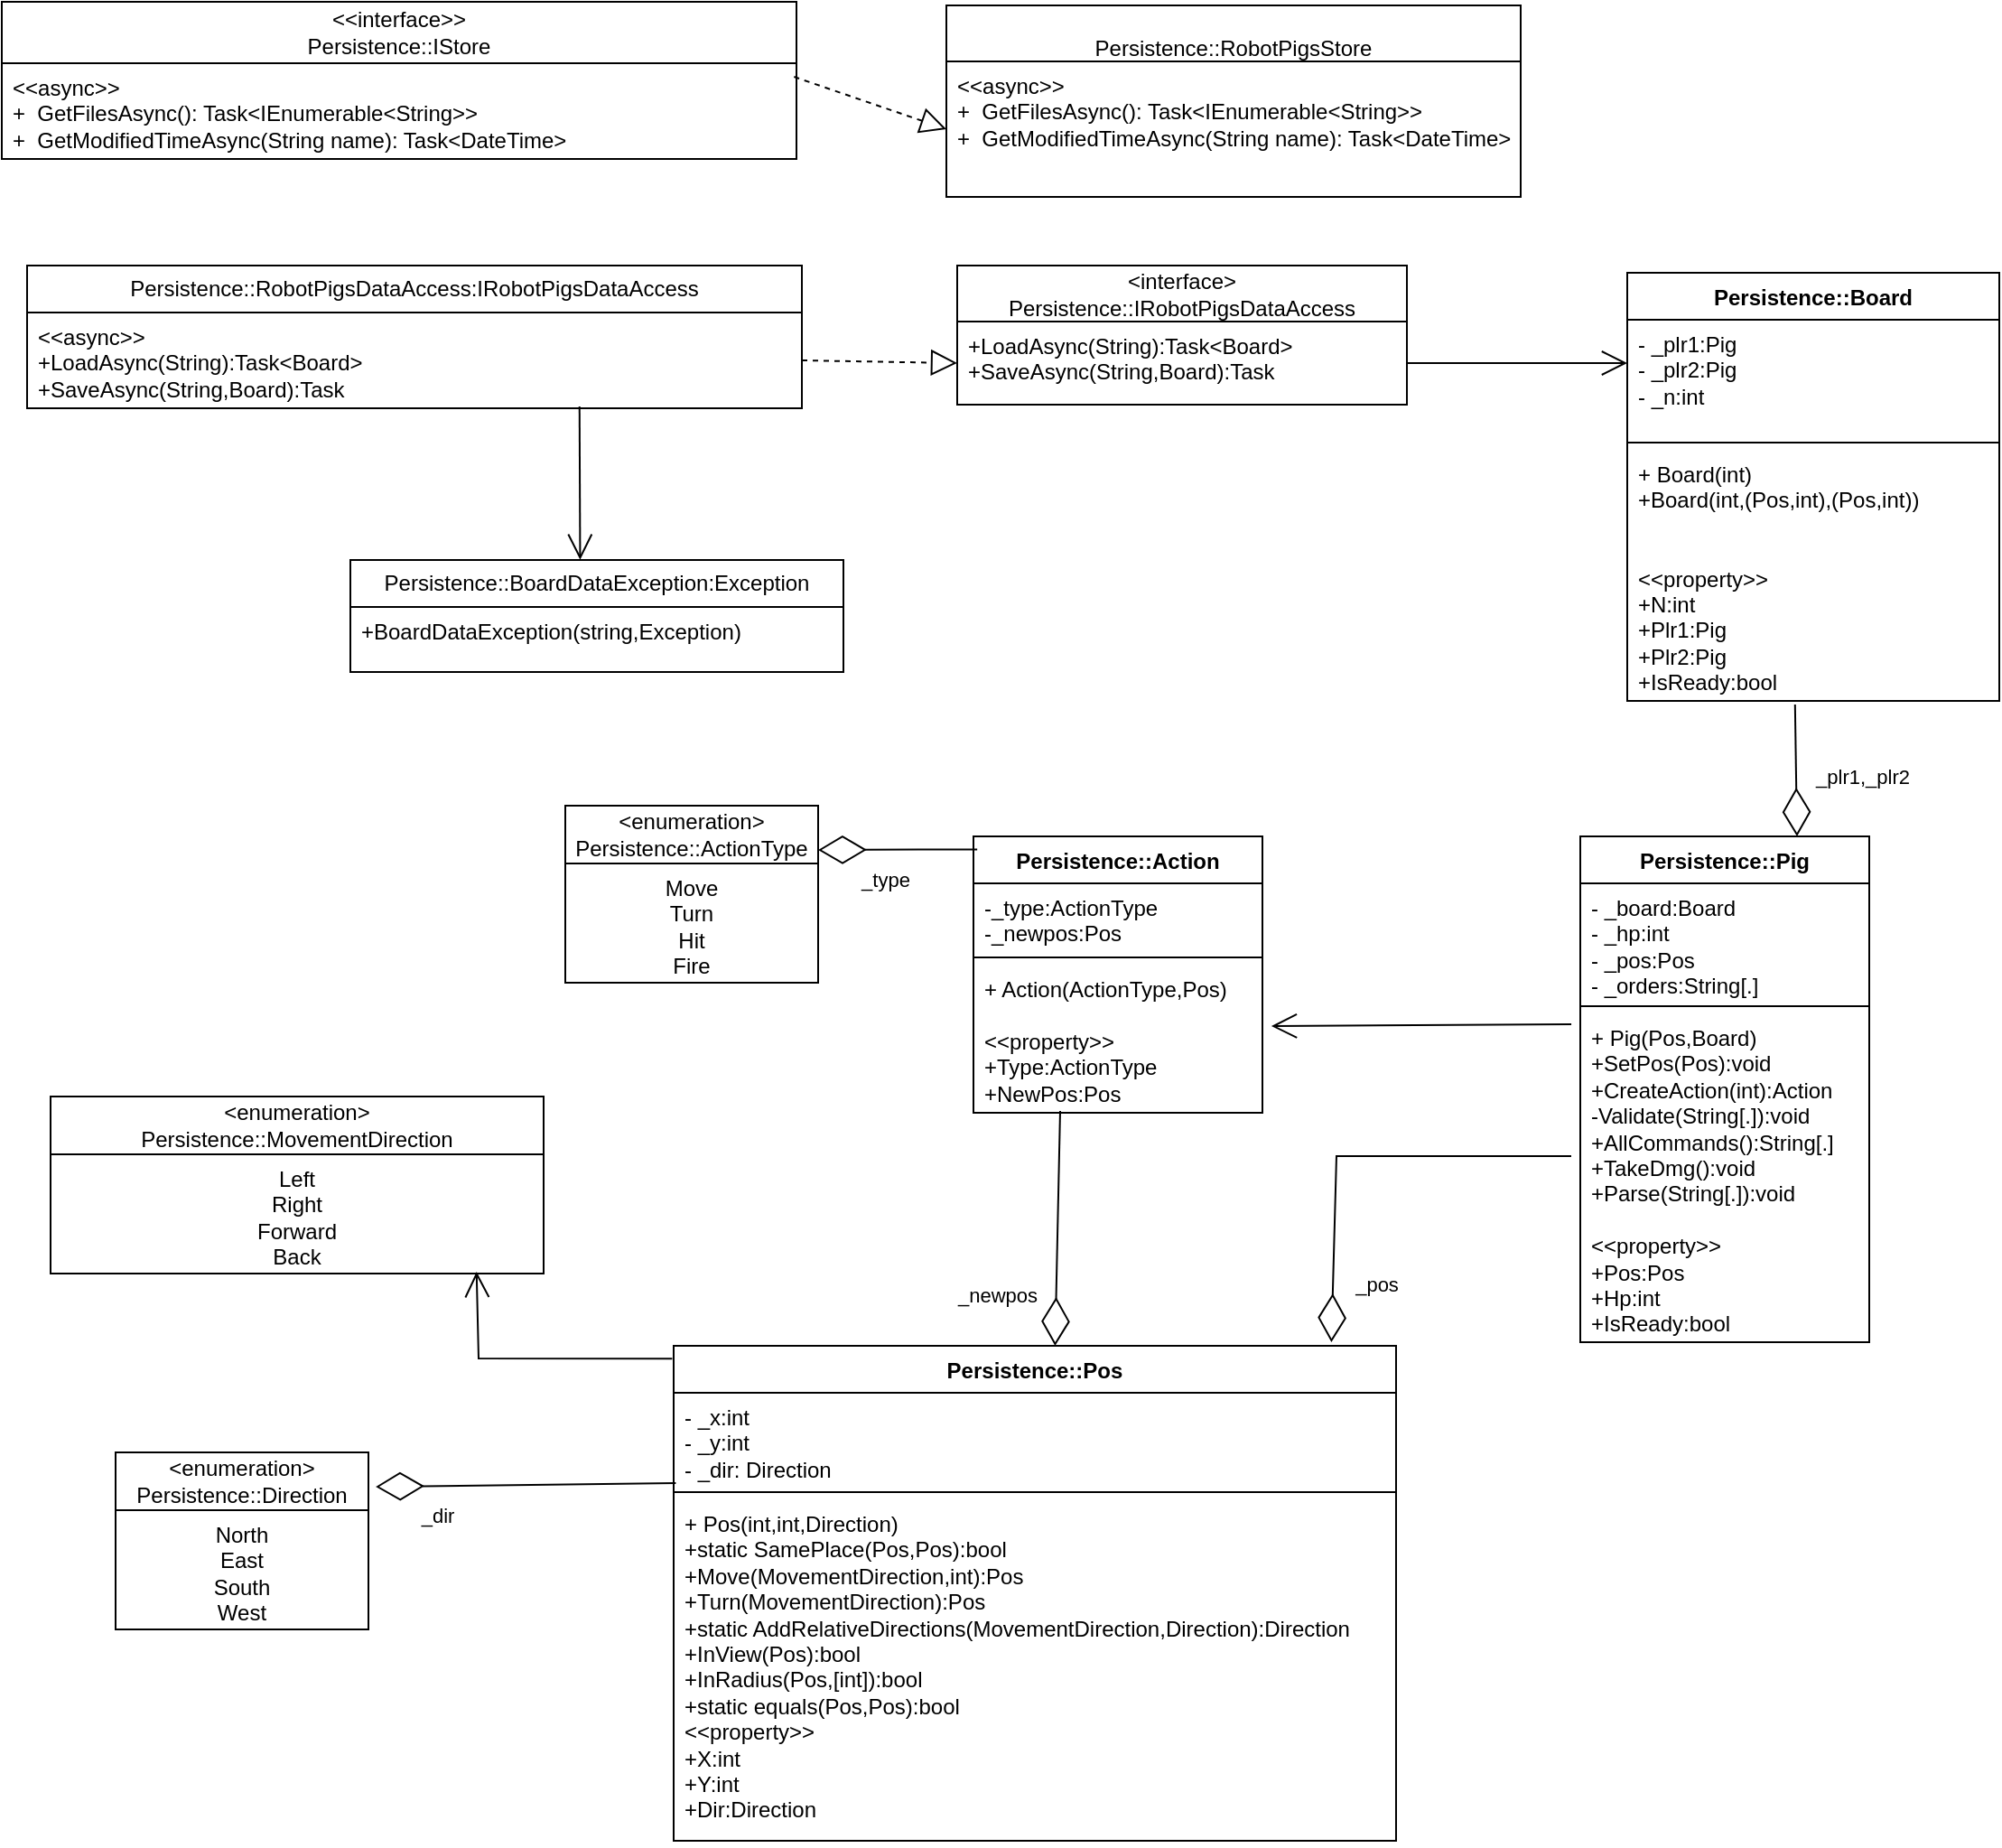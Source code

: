 <mxfile version="22.1.5" type="device">
  <diagram id="C5RBs43oDa-KdzZeNtuy" name="Page-1">
    <mxGraphModel dx="781" dy="862" grid="0" gridSize="10" guides="1" tooltips="1" connect="1" arrows="1" fold="1" page="1" pageScale="1" pageWidth="827" pageHeight="1169" math="0" shadow="0">
      <root>
        <mxCell id="WIyWlLk6GJQsqaUBKTNV-0" />
        <mxCell id="WIyWlLk6GJQsqaUBKTNV-1" parent="WIyWlLk6GJQsqaUBKTNV-0" />
        <mxCell id="380VDxpQ8Sr3hK74BQXG-25" value="Persistence::Pig" style="swimlane;fontStyle=1;align=center;verticalAlign=top;childLayout=stackLayout;horizontal=1;startSize=26;horizontalStack=0;resizeParent=1;resizeParentMax=0;resizeLast=0;collapsible=1;marginBottom=0;whiteSpace=wrap;html=1;" parent="WIyWlLk6GJQsqaUBKTNV-1" vertex="1">
          <mxGeometry x="915" y="1054" width="160" height="280" as="geometry" />
        </mxCell>
        <mxCell id="380VDxpQ8Sr3hK74BQXG-26" value="&lt;div&gt;- _board:Board&lt;/div&gt;&lt;div&gt;- _hp:int&lt;/div&gt;&lt;div&gt;- _pos:Pos&lt;/div&gt;&lt;div&gt;- _orders:String[.]&lt;br&gt;&lt;/div&gt;&lt;div&gt;&lt;br&gt;&lt;/div&gt;" style="text;strokeColor=none;fillColor=none;align=left;verticalAlign=top;spacingLeft=4;spacingRight=4;overflow=hidden;rotatable=0;points=[[0,0.5],[1,0.5]];portConstraint=eastwest;whiteSpace=wrap;html=1;" parent="380VDxpQ8Sr3hK74BQXG-25" vertex="1">
          <mxGeometry y="26" width="160" height="64" as="geometry" />
        </mxCell>
        <mxCell id="380VDxpQ8Sr3hK74BQXG-27" value="" style="line;strokeWidth=1;fillColor=none;align=left;verticalAlign=middle;spacingTop=-1;spacingLeft=3;spacingRight=3;rotatable=0;labelPosition=right;points=[];portConstraint=eastwest;strokeColor=inherit;" parent="380VDxpQ8Sr3hK74BQXG-25" vertex="1">
          <mxGeometry y="90" width="160" height="8" as="geometry" />
        </mxCell>
        <mxCell id="380VDxpQ8Sr3hK74BQXG-28" value="&lt;div&gt;+ Pig(Pos,Board)&lt;/div&gt;&lt;div&gt;+SetPos(Pos):void&lt;/div&gt;&lt;div&gt;+CreateAction(int):Action&lt;/div&gt;&lt;div&gt;-Validate(String[.]):void&lt;/div&gt;&lt;div&gt;+AllCommands():String[.]&lt;/div&gt;&lt;div&gt;+TakeDmg():void&lt;/div&gt;&lt;div&gt;+Parse(String[.]):void&lt;/div&gt;&lt;div&gt;&lt;br&gt;&lt;/div&gt;&lt;div&gt;&amp;lt;&amp;lt;property&amp;gt;&amp;gt;&lt;/div&gt;&lt;div&gt;+Pos:Pos&lt;/div&gt;&lt;div&gt;+Hp:int&lt;/div&gt;&lt;div&gt;+IsReady:bool&lt;br&gt;&lt;/div&gt;" style="text;strokeColor=none;fillColor=none;align=left;verticalAlign=top;spacingLeft=4;spacingRight=4;overflow=hidden;rotatable=0;points=[[0,0.5],[1,0.5]];portConstraint=eastwest;whiteSpace=wrap;html=1;" parent="380VDxpQ8Sr3hK74BQXG-25" vertex="1">
          <mxGeometry y="98" width="160" height="182" as="geometry" />
        </mxCell>
        <mxCell id="380VDxpQ8Sr3hK74BQXG-29" value="Persistence::Action" style="swimlane;fontStyle=1;align=center;verticalAlign=top;childLayout=stackLayout;horizontal=1;startSize=26;horizontalStack=0;resizeParent=1;resizeParentMax=0;resizeLast=0;collapsible=1;marginBottom=0;whiteSpace=wrap;html=1;" parent="WIyWlLk6GJQsqaUBKTNV-1" vertex="1">
          <mxGeometry x="579" y="1054" width="160" height="153" as="geometry" />
        </mxCell>
        <mxCell id="380VDxpQ8Sr3hK74BQXG-124" value="&lt;div&gt;-_type:ActionType&lt;/div&gt;&lt;div&gt;-_newpos:Pos&lt;/div&gt;" style="text;strokeColor=none;fillColor=none;align=left;verticalAlign=top;spacingLeft=4;spacingRight=4;overflow=hidden;rotatable=0;points=[[0,0.5],[1,0.5]];portConstraint=eastwest;whiteSpace=wrap;html=1;" parent="380VDxpQ8Sr3hK74BQXG-29" vertex="1">
          <mxGeometry y="26" width="160" height="37" as="geometry" />
        </mxCell>
        <mxCell id="380VDxpQ8Sr3hK74BQXG-31" value="" style="line;strokeWidth=1;fillColor=none;align=left;verticalAlign=middle;spacingTop=-1;spacingLeft=3;spacingRight=3;rotatable=0;labelPosition=right;points=[];portConstraint=eastwest;strokeColor=inherit;" parent="380VDxpQ8Sr3hK74BQXG-29" vertex="1">
          <mxGeometry y="63" width="160" height="8" as="geometry" />
        </mxCell>
        <mxCell id="380VDxpQ8Sr3hK74BQXG-32" value="&lt;div&gt;+ Action(ActionType,Pos)&lt;/div&gt;&lt;div&gt;&lt;br&gt;&lt;/div&gt;&lt;div&gt;&amp;lt;&amp;lt;property&amp;gt;&amp;gt;&lt;/div&gt;&lt;div&gt;+Type:ActionType&lt;/div&gt;&lt;div&gt;+NewPos:Pos&lt;/div&gt;" style="text;strokeColor=none;fillColor=none;align=left;verticalAlign=top;spacingLeft=4;spacingRight=4;overflow=hidden;rotatable=0;points=[[0,0.5],[1,0.5]];portConstraint=eastwest;whiteSpace=wrap;html=1;" parent="380VDxpQ8Sr3hK74BQXG-29" vertex="1">
          <mxGeometry y="71" width="160" height="82" as="geometry" />
        </mxCell>
        <mxCell id="380VDxpQ8Sr3hK74BQXG-37" value="&lt;div&gt;&amp;lt;enumeration&amp;gt;&lt;/div&gt;&lt;div&gt;Persistence::ActionType&lt;br&gt;&lt;/div&gt;" style="swimlane;fontStyle=0;childLayout=stackLayout;horizontal=1;startSize=32;fillColor=none;horizontalStack=0;resizeParent=1;resizeParentMax=0;resizeLast=0;collapsible=1;marginBottom=0;whiteSpace=wrap;html=1;" parent="WIyWlLk6GJQsqaUBKTNV-1" vertex="1">
          <mxGeometry x="353" y="1037" width="140" height="98" as="geometry" />
        </mxCell>
        <mxCell id="380VDxpQ8Sr3hK74BQXG-38" value="&lt;div align=&quot;center&quot;&gt;Move&lt;/div&gt;&lt;div align=&quot;center&quot;&gt;Turn&lt;/div&gt;&lt;div align=&quot;center&quot;&gt;Hit&lt;/div&gt;&lt;div align=&quot;center&quot;&gt;Fire&lt;br&gt;&lt;/div&gt;" style="text;strokeColor=none;fillColor=none;align=center;verticalAlign=top;spacingLeft=4;spacingRight=4;overflow=hidden;rotatable=0;points=[[0,0.5],[1,0.5]];portConstraint=eastwest;whiteSpace=wrap;html=1;" parent="380VDxpQ8Sr3hK74BQXG-37" vertex="1">
          <mxGeometry y="32" width="140" height="66" as="geometry" />
        </mxCell>
        <mxCell id="380VDxpQ8Sr3hK74BQXG-42" value="" style="endArrow=open;endFill=1;endSize=12;html=1;rounded=0;exitX=-0.031;exitY=0.033;exitDx=0;exitDy=0;exitPerimeter=0;entryX=1.031;entryY=0.415;entryDx=0;entryDy=0;entryPerimeter=0;" parent="WIyWlLk6GJQsqaUBKTNV-1" source="380VDxpQ8Sr3hK74BQXG-28" target="380VDxpQ8Sr3hK74BQXG-32" edge="1">
          <mxGeometry width="160" relative="1" as="geometry">
            <mxPoint x="507" y="816" as="sourcePoint" />
            <mxPoint x="759" y="1064" as="targetPoint" />
          </mxGeometry>
        </mxCell>
        <mxCell id="380VDxpQ8Sr3hK74BQXG-44" value="Persistence::Pos" style="swimlane;fontStyle=1;align=center;verticalAlign=top;childLayout=stackLayout;horizontal=1;startSize=26;horizontalStack=0;resizeParent=1;resizeParentMax=0;resizeLast=0;collapsible=1;marginBottom=0;whiteSpace=wrap;html=1;" parent="WIyWlLk6GJQsqaUBKTNV-1" vertex="1">
          <mxGeometry x="413.0" y="1336" width="400" height="274" as="geometry" />
        </mxCell>
        <mxCell id="380VDxpQ8Sr3hK74BQXG-45" value="&lt;div&gt;- _x:int&lt;/div&gt;&lt;div&gt;- _y:int&lt;/div&gt;&lt;div&gt;- _dir: Direction&lt;br&gt;&lt;/div&gt;" style="text;strokeColor=none;fillColor=none;align=left;verticalAlign=top;spacingLeft=4;spacingRight=4;overflow=hidden;rotatable=0;points=[[0,0.5],[1,0.5]];portConstraint=eastwest;whiteSpace=wrap;html=1;" parent="380VDxpQ8Sr3hK74BQXG-44" vertex="1">
          <mxGeometry y="26" width="400" height="51" as="geometry" />
        </mxCell>
        <mxCell id="380VDxpQ8Sr3hK74BQXG-46" value="" style="line;strokeWidth=1;fillColor=none;align=left;verticalAlign=middle;spacingTop=-1;spacingLeft=3;spacingRight=3;rotatable=0;labelPosition=right;points=[];portConstraint=eastwest;strokeColor=inherit;" parent="380VDxpQ8Sr3hK74BQXG-44" vertex="1">
          <mxGeometry y="77" width="400" height="8" as="geometry" />
        </mxCell>
        <mxCell id="380VDxpQ8Sr3hK74BQXG-47" value="&lt;div&gt;+ Pos(int,int,Direction)&lt;/div&gt;&lt;div&gt;+static SamePlace(Pos,Pos):bool&lt;/div&gt;&lt;div&gt;+Move(MovementDirection,int):Pos&lt;/div&gt;&lt;div&gt;+Turn(MovementDirection):Pos&lt;/div&gt;&lt;div&gt;+static AddRelativeDirections(MovementDirection,Direction):Direction&lt;/div&gt;&lt;div&gt;+InView(Pos):bool&lt;/div&gt;&lt;div&gt;+InRadius(Pos,[int]):bool&lt;/div&gt;&lt;div&gt;+static equals(Pos,Pos):bool&lt;br&gt;&lt;/div&gt;&lt;div&gt;&amp;lt;&amp;lt;property&amp;gt;&amp;gt;&lt;/div&gt;&lt;div&gt;+X:int&lt;/div&gt;&lt;div&gt;+Y:int&lt;/div&gt;&lt;div&gt;+Dir:Direction&lt;br&gt;&lt;/div&gt;" style="text;strokeColor=none;fillColor=none;align=left;verticalAlign=top;spacingLeft=4;spacingRight=4;overflow=hidden;rotatable=0;points=[[0,0.5],[1,0.5]];portConstraint=eastwest;whiteSpace=wrap;html=1;" parent="380VDxpQ8Sr3hK74BQXG-44" vertex="1">
          <mxGeometry y="85" width="400" height="189" as="geometry" />
        </mxCell>
        <mxCell id="380VDxpQ8Sr3hK74BQXG-52" value="&lt;div&gt;&amp;lt;enumeration&amp;gt;&lt;/div&gt;&lt;div&gt;Persistence::MovementDirection&lt;br&gt;&lt;/div&gt;" style="swimlane;fontStyle=0;childLayout=stackLayout;horizontal=1;startSize=32;fillColor=none;horizontalStack=0;resizeParent=1;resizeParentMax=0;resizeLast=0;collapsible=1;marginBottom=0;whiteSpace=wrap;html=1;" parent="WIyWlLk6GJQsqaUBKTNV-1" vertex="1">
          <mxGeometry x="68" y="1198" width="273" height="98" as="geometry" />
        </mxCell>
        <mxCell id="380VDxpQ8Sr3hK74BQXG-53" value="&lt;div&gt;Left&lt;/div&gt;&lt;div&gt;Right&lt;/div&gt;&lt;div&gt;Forward&lt;/div&gt;&lt;div&gt;Back&lt;br&gt;&lt;/div&gt;" style="text;strokeColor=none;fillColor=none;align=center;verticalAlign=top;spacingLeft=4;spacingRight=4;overflow=hidden;rotatable=0;points=[[0,0.5],[1,0.5]];portConstraint=eastwest;whiteSpace=wrap;html=1;" parent="380VDxpQ8Sr3hK74BQXG-52" vertex="1">
          <mxGeometry y="32" width="273" height="66" as="geometry" />
        </mxCell>
        <mxCell id="380VDxpQ8Sr3hK74BQXG-54" value="&lt;div&gt;&amp;lt;enumeration&amp;gt;&lt;/div&gt;&lt;div&gt;Persistence::Direction&lt;br&gt;&lt;/div&gt;" style="swimlane;fontStyle=0;childLayout=stackLayout;horizontal=1;startSize=32;fillColor=none;horizontalStack=0;resizeParent=1;resizeParentMax=0;resizeLast=0;collapsible=1;marginBottom=0;whiteSpace=wrap;html=1;" parent="WIyWlLk6GJQsqaUBKTNV-1" vertex="1">
          <mxGeometry x="104" y="1395" width="140" height="98" as="geometry">
            <mxRectangle x="766" y="827" width="119" height="41" as="alternateBounds" />
          </mxGeometry>
        </mxCell>
        <mxCell id="380VDxpQ8Sr3hK74BQXG-55" value="&lt;div&gt;North&lt;/div&gt;&lt;div&gt;East&lt;/div&gt;&lt;div&gt;South&lt;/div&gt;&lt;div&gt;West&lt;br&gt;&lt;/div&gt;" style="text;strokeColor=none;fillColor=none;align=center;verticalAlign=top;spacingLeft=4;spacingRight=4;overflow=hidden;rotatable=0;points=[[0,0.5],[1,0.5]];portConstraint=eastwest;whiteSpace=wrap;html=1;" parent="380VDxpQ8Sr3hK74BQXG-54" vertex="1">
          <mxGeometry y="32" width="140" height="66" as="geometry" />
        </mxCell>
        <mxCell id="380VDxpQ8Sr3hK74BQXG-57" value="" style="endArrow=open;endFill=1;endSize=12;html=1;rounded=0;exitX=-0.002;exitY=0.026;exitDx=0;exitDy=0;exitPerimeter=0;entryX=0.864;entryY=0.985;entryDx=0;entryDy=0;entryPerimeter=0;" parent="WIyWlLk6GJQsqaUBKTNV-1" source="380VDxpQ8Sr3hK74BQXG-44" target="380VDxpQ8Sr3hK74BQXG-53" edge="1">
          <mxGeometry width="160" relative="1" as="geometry">
            <mxPoint x="1079.44" y="972" as="sourcePoint" />
            <mxPoint x="1121.44" y="1012" as="targetPoint" />
            <Array as="points">
              <mxPoint x="305" y="1343" />
            </Array>
          </mxGeometry>
        </mxCell>
        <mxCell id="380VDxpQ8Sr3hK74BQXG-64" value="" style="endArrow=diamondThin;endFill=0;endSize=24;html=1;rounded=0;entryX=1.029;entryY=0.194;entryDx=0;entryDy=0;entryPerimeter=0;exitX=0.003;exitY=0.98;exitDx=0;exitDy=0;exitPerimeter=0;" parent="WIyWlLk6GJQsqaUBKTNV-1" source="380VDxpQ8Sr3hK74BQXG-45" target="380VDxpQ8Sr3hK74BQXG-54" edge="1">
          <mxGeometry width="160" relative="1" as="geometry">
            <mxPoint x="1119" y="1181.002" as="sourcePoint" />
            <mxPoint x="1249.44" y="1187.162" as="targetPoint" />
          </mxGeometry>
        </mxCell>
        <mxCell id="380VDxpQ8Sr3hK74BQXG-65" value="&lt;div&gt;_dir&lt;/div&gt;" style="edgeLabel;html=1;align=center;verticalAlign=middle;resizable=0;points=[];" parent="380VDxpQ8Sr3hK74BQXG-64" vertex="1" connectable="0">
          <mxGeometry x="0.263" y="-2" relative="1" as="geometry">
            <mxPoint x="-27" y="18" as="offset" />
          </mxGeometry>
        </mxCell>
        <mxCell id="380VDxpQ8Sr3hK74BQXG-66" value="" style="endArrow=diamondThin;endFill=0;endSize=24;html=1;rounded=0;exitX=0;exitY=0.445;exitDx=0;exitDy=0;exitPerimeter=0;entryX=0.923;entryY=0;entryDx=0;entryDy=0;entryPerimeter=0;" parent="WIyWlLk6GJQsqaUBKTNV-1" edge="1">
          <mxGeometry width="160" relative="1" as="geometry">
            <mxPoint x="910" y="1230.99" as="sourcePoint" />
            <mxPoint x="777.2" y="1334" as="targetPoint" />
            <Array as="points">
              <mxPoint x="780" y="1231" />
            </Array>
          </mxGeometry>
        </mxCell>
        <mxCell id="380VDxpQ8Sr3hK74BQXG-68" value="&lt;div&gt;_pos&lt;/div&gt;" style="edgeLabel;html=1;align=center;verticalAlign=middle;resizable=0;points=[];" parent="380VDxpQ8Sr3hK74BQXG-66" vertex="1" connectable="0">
          <mxGeometry x="0.071" y="2" relative="1" as="geometry">
            <mxPoint x="17" y="69" as="offset" />
          </mxGeometry>
        </mxCell>
        <mxCell id="380VDxpQ8Sr3hK74BQXG-69" value="" style="endArrow=diamondThin;endFill=0;endSize=24;html=1;rounded=0;exitX=0.451;exitY=1.014;exitDx=0;exitDy=0;exitPerimeter=0;entryX=0.75;entryY=0;entryDx=0;entryDy=0;" parent="WIyWlLk6GJQsqaUBKTNV-1" source="380VDxpQ8Sr3hK74BQXG-63" target="380VDxpQ8Sr3hK74BQXG-25" edge="1">
          <mxGeometry width="160" relative="1" as="geometry">
            <mxPoint x="300" y="566" as="sourcePoint" />
            <mxPoint x="107" y="632" as="targetPoint" />
            <Array as="points" />
          </mxGeometry>
        </mxCell>
        <mxCell id="380VDxpQ8Sr3hK74BQXG-70" value="_plr1,_plr2" style="edgeLabel;html=1;align=center;verticalAlign=middle;resizable=0;points=[];" parent="380VDxpQ8Sr3hK74BQXG-69" vertex="1" connectable="0">
          <mxGeometry x="0.071" y="2" relative="1" as="geometry">
            <mxPoint x="34" y="1" as="offset" />
          </mxGeometry>
        </mxCell>
        <mxCell id="380VDxpQ8Sr3hK74BQXG-72" value="&lt;div&gt;&amp;lt;interface&amp;gt;&lt;/div&gt;&lt;div&gt;Persistence::IRobotPigsDataAccess&lt;/div&gt;" style="swimlane;fontStyle=0;childLayout=stackLayout;horizontal=1;startSize=31;fillColor=none;horizontalStack=0;resizeParent=1;resizeParentMax=0;resizeLast=0;collapsible=1;marginBottom=0;whiteSpace=wrap;html=1;" parent="WIyWlLk6GJQsqaUBKTNV-1" vertex="1">
          <mxGeometry x="570" y="738" width="249" height="77" as="geometry" />
        </mxCell>
        <mxCell id="380VDxpQ8Sr3hK74BQXG-73" value="&lt;div&gt;+LoadAsync(String):Task&amp;lt;Board&amp;gt;&lt;/div&gt;&lt;div&gt;+SaveAsync(String,Board):Task&lt;br&gt;&lt;/div&gt;" style="text;strokeColor=none;fillColor=none;align=left;verticalAlign=top;spacingLeft=4;spacingRight=4;overflow=hidden;rotatable=0;points=[[0,0.5],[1,0.5]];portConstraint=eastwest;whiteSpace=wrap;html=1;" parent="380VDxpQ8Sr3hK74BQXG-72" vertex="1">
          <mxGeometry y="31" width="249" height="46" as="geometry" />
        </mxCell>
        <mxCell id="380VDxpQ8Sr3hK74BQXG-80" value="Persistence::BoardDataException:Exception" style="swimlane;fontStyle=0;childLayout=stackLayout;horizontal=1;startSize=26;fillColor=none;horizontalStack=0;resizeParent=1;resizeParentMax=0;resizeLast=0;collapsible=1;marginBottom=0;whiteSpace=wrap;html=1;" parent="WIyWlLk6GJQsqaUBKTNV-1" vertex="1">
          <mxGeometry x="234" y="901" width="273" height="62" as="geometry" />
        </mxCell>
        <mxCell id="380VDxpQ8Sr3hK74BQXG-81" value="+BoardDataException(string,Exception)" style="text;strokeColor=none;fillColor=none;align=left;verticalAlign=top;spacingLeft=4;spacingRight=4;overflow=hidden;rotatable=0;points=[[0,0.5],[1,0.5]];portConstraint=eastwest;whiteSpace=wrap;html=1;" parent="380VDxpQ8Sr3hK74BQXG-80" vertex="1">
          <mxGeometry y="26" width="273" height="36" as="geometry" />
        </mxCell>
        <mxCell id="380VDxpQ8Sr3hK74BQXG-85" value="" style="endArrow=open;endFill=1;endSize=12;html=1;rounded=0;entryX=0.466;entryY=-0.002;entryDx=0;entryDy=0;entryPerimeter=0;exitX=0.713;exitY=0.981;exitDx=0;exitDy=0;exitPerimeter=0;" parent="WIyWlLk6GJQsqaUBKTNV-1" source="380VDxpQ8Sr3hK74BQXG-77" target="380VDxpQ8Sr3hK74BQXG-80" edge="1">
          <mxGeometry width="160" relative="1" as="geometry">
            <mxPoint x="1431" y="183" as="sourcePoint" />
            <mxPoint x="233" y="549" as="targetPoint" />
          </mxGeometry>
        </mxCell>
        <mxCell id="380VDxpQ8Sr3hK74BQXG-60" value="Persistence::Board" style="swimlane;fontStyle=1;align=center;verticalAlign=top;childLayout=stackLayout;horizontal=1;startSize=26;horizontalStack=0;resizeParent=1;resizeParentMax=0;resizeLast=0;collapsible=1;marginBottom=0;whiteSpace=wrap;html=1;" parent="WIyWlLk6GJQsqaUBKTNV-1" vertex="1">
          <mxGeometry x="941" y="742" width="206" height="237" as="geometry" />
        </mxCell>
        <mxCell id="380VDxpQ8Sr3hK74BQXG-61" value="&lt;div&gt;- _plr1:Pig&lt;/div&gt;&lt;div&gt;- _plr2:Pig&lt;/div&gt;&lt;div&gt;- _n:int&lt;/div&gt;&lt;div&gt;&lt;br&gt;&lt;/div&gt;" style="text;strokeColor=none;fillColor=none;align=left;verticalAlign=top;spacingLeft=4;spacingRight=4;overflow=hidden;rotatable=0;points=[[0,0.5],[1,0.5]];portConstraint=eastwest;whiteSpace=wrap;html=1;" parent="380VDxpQ8Sr3hK74BQXG-60" vertex="1">
          <mxGeometry y="26" width="206" height="64" as="geometry" />
        </mxCell>
        <mxCell id="380VDxpQ8Sr3hK74BQXG-62" value="" style="line;strokeWidth=1;fillColor=none;align=left;verticalAlign=middle;spacingTop=-1;spacingLeft=3;spacingRight=3;rotatable=0;labelPosition=right;points=[];portConstraint=eastwest;strokeColor=inherit;" parent="380VDxpQ8Sr3hK74BQXG-60" vertex="1">
          <mxGeometry y="90" width="206" height="8" as="geometry" />
        </mxCell>
        <mxCell id="380VDxpQ8Sr3hK74BQXG-63" value="&lt;div&gt;+ Board(int)&lt;/div&gt;&lt;div&gt;+Board(int,(Pos,int),(Pos,int))&lt;/div&gt;&lt;div&gt;&lt;br&gt;&lt;/div&gt;&lt;div&gt;&lt;br&gt;&lt;/div&gt;&lt;div&gt;&amp;lt;&amp;lt;property&amp;gt;&amp;gt;&lt;/div&gt;&lt;div&gt;+N:int&lt;/div&gt;&lt;div&gt;+Plr1:Pig&lt;br&gt;&lt;/div&gt;&lt;div&gt;+Plr2:Pig&lt;/div&gt;&lt;div&gt;+IsReady:bool&lt;br&gt;&lt;/div&gt;" style="text;strokeColor=none;fillColor=none;align=left;verticalAlign=top;spacingLeft=4;spacingRight=4;overflow=hidden;rotatable=0;points=[[0,0.5],[1,0.5]];portConstraint=eastwest;whiteSpace=wrap;html=1;" parent="380VDxpQ8Sr3hK74BQXG-60" vertex="1">
          <mxGeometry y="98" width="206" height="139" as="geometry" />
        </mxCell>
        <mxCell id="380VDxpQ8Sr3hK74BQXG-97" value="" style="endArrow=open;endFill=1;endSize=12;html=1;rounded=0;exitX=1;exitY=0.5;exitDx=0;exitDy=0;entryX=0;entryY=0.375;entryDx=0;entryDy=0;entryPerimeter=0;" parent="WIyWlLk6GJQsqaUBKTNV-1" source="380VDxpQ8Sr3hK74BQXG-73" target="380VDxpQ8Sr3hK74BQXG-61" edge="1">
          <mxGeometry width="160" relative="1" as="geometry">
            <mxPoint x="1076" y="578" as="sourcePoint" />
            <mxPoint x="1277" y="585" as="targetPoint" />
            <Array as="points" />
          </mxGeometry>
        </mxCell>
        <mxCell id="380VDxpQ8Sr3hK74BQXG-84" value="" style="endArrow=block;dashed=1;endFill=0;endSize=12;html=1;rounded=0;entryX=0;entryY=0.5;entryDx=0;entryDy=0;exitX=1;exitY=0.5;exitDx=0;exitDy=0;" parent="WIyWlLk6GJQsqaUBKTNV-1" source="380VDxpQ8Sr3hK74BQXG-77" target="380VDxpQ8Sr3hK74BQXG-73" edge="1">
          <mxGeometry width="160" relative="1" as="geometry">
            <mxPoint x="1594.731" y="424.735" as="sourcePoint" />
            <mxPoint x="1751.27" y="-39" as="targetPoint" />
          </mxGeometry>
        </mxCell>
        <mxCell id="380VDxpQ8Sr3hK74BQXG-76" value="Persistence::RobotPigsDataAccess:IRobotPigsDataAccess" style="swimlane;fontStyle=0;childLayout=stackLayout;horizontal=1;startSize=26;fillColor=none;horizontalStack=0;resizeParent=1;resizeParentMax=0;resizeLast=0;collapsible=1;marginBottom=0;whiteSpace=wrap;html=1;" parent="WIyWlLk6GJQsqaUBKTNV-1" vertex="1">
          <mxGeometry x="55" y="738" width="429" height="79" as="geometry" />
        </mxCell>
        <mxCell id="380VDxpQ8Sr3hK74BQXG-77" value="&lt;div&gt;&amp;lt;&amp;lt;async&amp;gt;&amp;gt;&lt;/div&gt;&lt;div&gt;&lt;div&gt;+LoadAsync(String):Task&amp;lt;Board&amp;gt;&lt;/div&gt;&lt;div&gt;+SaveAsync(String,Board):Task&lt;br&gt;&lt;/div&gt;&lt;/div&gt;" style="text;strokeColor=none;fillColor=none;align=left;verticalAlign=top;spacingLeft=4;spacingRight=4;overflow=hidden;rotatable=0;points=[[0,0.5],[1,0.5]];portConstraint=eastwest;whiteSpace=wrap;html=1;" parent="380VDxpQ8Sr3hK74BQXG-76" vertex="1">
          <mxGeometry y="26" width="429" height="53" as="geometry" />
        </mxCell>
        <mxCell id="380VDxpQ8Sr3hK74BQXG-125" value="" style="endArrow=diamondThin;endFill=0;endSize=24;html=1;rounded=0;exitX=0.013;exitY=0.047;exitDx=0;exitDy=0;exitPerimeter=0;entryX=1;entryY=0.25;entryDx=0;entryDy=0;" parent="WIyWlLk6GJQsqaUBKTNV-1" source="380VDxpQ8Sr3hK74BQXG-29" target="380VDxpQ8Sr3hK74BQXG-37" edge="1">
          <mxGeometry width="160" relative="1" as="geometry">
            <mxPoint x="614.8" y="982.0" as="sourcePoint" />
            <mxPoint x="482.0" y="1085.01" as="targetPoint" />
            <Array as="points" />
          </mxGeometry>
        </mxCell>
        <mxCell id="380VDxpQ8Sr3hK74BQXG-126" value="&lt;div&gt;_type&lt;/div&gt;" style="edgeLabel;html=1;align=center;verticalAlign=middle;resizable=0;points=[];" parent="380VDxpQ8Sr3hK74BQXG-125" vertex="1" connectable="0">
          <mxGeometry x="0.071" y="2" relative="1" as="geometry">
            <mxPoint x="-4" y="14" as="offset" />
          </mxGeometry>
        </mxCell>
        <mxCell id="380VDxpQ8Sr3hK74BQXG-127" value="" style="endArrow=diamondThin;endFill=0;endSize=24;html=1;rounded=0;exitX=0.3;exitY=0.988;exitDx=0;exitDy=0;exitPerimeter=0;entryX=0.528;entryY=0;entryDx=0;entryDy=0;entryPerimeter=0;" parent="WIyWlLk6GJQsqaUBKTNV-1" source="380VDxpQ8Sr3hK74BQXG-32" target="380VDxpQ8Sr3hK74BQXG-44" edge="1">
          <mxGeometry width="160" relative="1" as="geometry">
            <mxPoint x="727" y="1274" as="sourcePoint" />
            <mxPoint x="598" y="1296" as="targetPoint" />
            <Array as="points" />
          </mxGeometry>
        </mxCell>
        <mxCell id="380VDxpQ8Sr3hK74BQXG-128" value="_newpos" style="edgeLabel;html=1;align=center;verticalAlign=middle;resizable=0;points=[];" parent="380VDxpQ8Sr3hK74BQXG-127" vertex="1" connectable="0">
          <mxGeometry x="0.071" y="2" relative="1" as="geometry">
            <mxPoint x="-36" y="32" as="offset" />
          </mxGeometry>
        </mxCell>
        <mxCell id="bJ2_dMg9upAhJVaeC7EA-0" value="&lt;div&gt;&amp;lt;&amp;lt;interface&amp;gt;&amp;gt;&lt;/div&gt;&lt;div&gt;Persistence::IStore&lt;/div&gt;" style="swimlane;fontStyle=0;childLayout=stackLayout;horizontal=1;startSize=34;fillColor=none;horizontalStack=0;resizeParent=1;resizeParentMax=0;resizeLast=0;collapsible=1;marginBottom=0;whiteSpace=wrap;html=1;" vertex="1" parent="WIyWlLk6GJQsqaUBKTNV-1">
          <mxGeometry x="41" y="592" width="440" height="87" as="geometry" />
        </mxCell>
        <mxCell id="bJ2_dMg9upAhJVaeC7EA-1" value="&lt;div&gt;&amp;lt;&amp;lt;async&amp;gt;&amp;gt;&lt;/div&gt;&lt;div&gt;&lt;div&gt;+&amp;nbsp; GetFilesAsync(): Task&amp;lt;IEnumerable&amp;lt;String&amp;gt;&amp;gt;&lt;/div&gt;&lt;div&gt;+&amp;nbsp; GetModifiedTimeAsync(String name): Task&amp;lt;DateTime&amp;gt;&lt;/div&gt;&lt;/div&gt;" style="text;strokeColor=none;fillColor=none;align=left;verticalAlign=top;spacingLeft=4;spacingRight=4;overflow=hidden;rotatable=0;points=[[0,0.5],[1,0.5]];portConstraint=eastwest;whiteSpace=wrap;html=1;" vertex="1" parent="bJ2_dMg9upAhJVaeC7EA-0">
          <mxGeometry y="34" width="440" height="53" as="geometry" />
        </mxCell>
        <mxCell id="bJ2_dMg9upAhJVaeC7EA-2" value="&lt;div&gt;&lt;br&gt;&lt;/div&gt;&lt;div&gt;Persistence::RobotPigsStore&lt;/div&gt;" style="swimlane;fontStyle=0;childLayout=stackLayout;horizontal=1;startSize=31;fillColor=none;horizontalStack=0;resizeParent=1;resizeParentMax=0;resizeLast=0;collapsible=1;marginBottom=0;whiteSpace=wrap;html=1;" vertex="1" parent="WIyWlLk6GJQsqaUBKTNV-1">
          <mxGeometry x="564" y="594" width="318" height="106" as="geometry" />
        </mxCell>
        <mxCell id="bJ2_dMg9upAhJVaeC7EA-3" value="&lt;div&gt;&amp;lt;&amp;lt;async&amp;gt;&amp;gt;&lt;/div&gt;&lt;div&gt;&lt;div&gt;+&amp;nbsp; GetFilesAsync(): Task&amp;lt;IEnumerable&amp;lt;String&amp;gt;&amp;gt;&lt;/div&gt;&lt;div&gt;+&amp;nbsp; GetModifiedTimeAsync(String name): Task&amp;lt;DateTime&amp;gt;&lt;/div&gt;&lt;/div&gt;" style="text;strokeColor=none;fillColor=none;align=left;verticalAlign=top;spacingLeft=4;spacingRight=4;overflow=hidden;rotatable=0;points=[[0,0.5],[1,0.5]];portConstraint=eastwest;whiteSpace=wrap;html=1;" vertex="1" parent="bJ2_dMg9upAhJVaeC7EA-2">
          <mxGeometry y="31" width="318" height="75" as="geometry" />
        </mxCell>
        <mxCell id="bJ2_dMg9upAhJVaeC7EA-4" value="" style="endArrow=block;dashed=1;endFill=0;endSize=12;html=1;rounded=0;entryX=0;entryY=0.5;entryDx=0;entryDy=0;exitX=0.997;exitY=0.142;exitDx=0;exitDy=0;exitPerimeter=0;" edge="1" parent="WIyWlLk6GJQsqaUBKTNV-1" target="bJ2_dMg9upAhJVaeC7EA-3" source="bJ2_dMg9upAhJVaeC7EA-1">
          <mxGeometry width="160" relative="1" as="geometry">
            <mxPoint x="494" y="801" as="sourcePoint" />
            <mxPoint x="1761.27" y="-29" as="targetPoint" />
          </mxGeometry>
        </mxCell>
      </root>
    </mxGraphModel>
  </diagram>
</mxfile>
